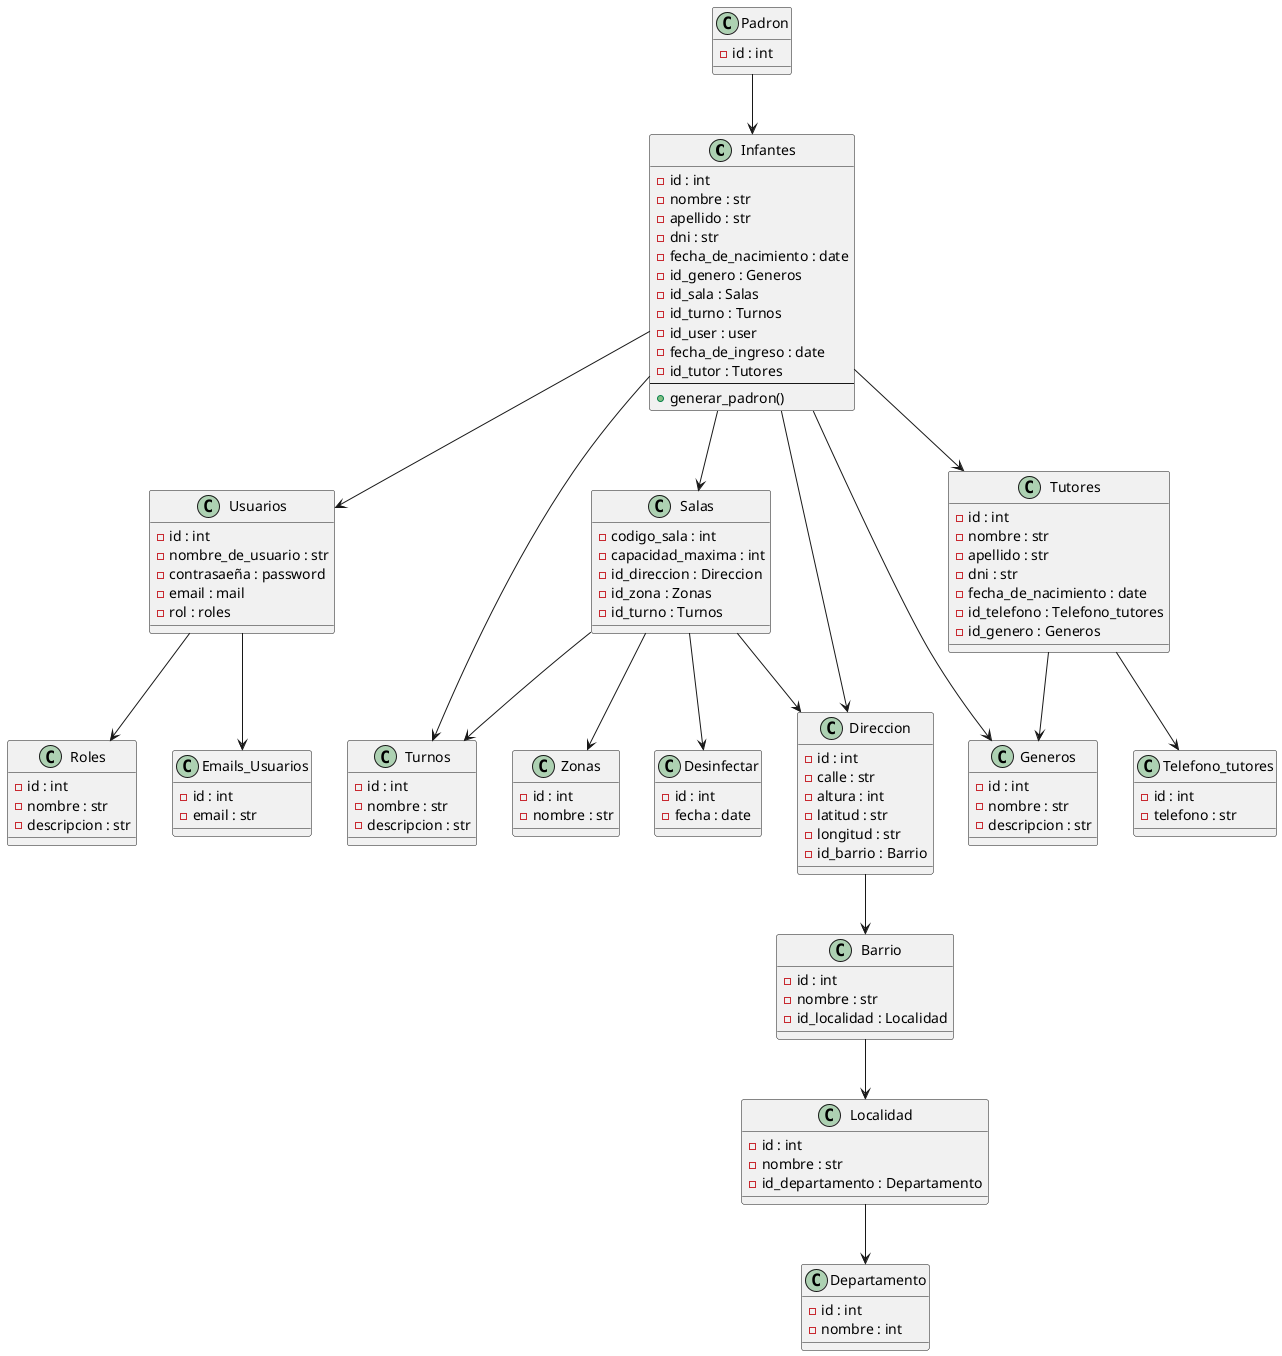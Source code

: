 @startuml test

class Infantes {
    -id : int
    -nombre : str
    -apellido : str
    -dni : str
    -fecha_de_nacimiento : date
    -id_genero : Generos
    -id_sala : Salas
    -id_turno : Turnos
    -id_user : user
    -fecha_de_ingreso : date
    -id_tutor : Tutores
    --
    +generar_padron()
}

class Usuarios {
    -id : int
    -nombre_de_usuario : str
    -contrasaeña : password
    -email : mail
    -rol : roles
}

class Salas {
    -codigo_sala : int
    -capacidad_maxima : int
    -id_direccion : Direccion
    -id_zona : Zonas
    -id_turno : Turnos
} 

class Zonas {
    -id : int
    -nombre : str
}

class Tutores {
    -id : int
    -nombre : str
    -apellido : str
    -dni : str
    -fecha_de_nacimiento : date
    -id_telefono : Telefono_tutores
    -id_genero : Generos
}

class Turnos {
    -id : int
    -nombre : str
    -descripcion : str
}

class Generos {
    -id : int
    -nombre : str
    -descripcion : str
}

class Roles {
    -id : int
    -nombre : str
    -descripcion : str
}

class Telefono_tutores {
    -id : int
    -telefono : str
}

class Emails_Usuarios {
    -id : int
    -email : str
}

class Desinfectar {
    -id : int
    -fecha : date
}

class Direccion {
    -id : int
    -calle : str
    -altura : int
    -latitud : str
    -longitud : str
    -id_barrio : Barrio
}

class Barrio {
    -id : int
    -nombre : str
    -id_localidad : Localidad
}

class Localidad {
    -id : int
    -nombre : str
    -id_departamento : Departamento
}

class Departamento {
    -id : int
    -nombre : int
}

class Padron {
    -id : int

}

Padron --> Infantes
Infantes --> Salas
Infantes --> Generos
Infantes --> Tutores
Infantes --> Turnos
Infantes --> Usuarios
Infantes --> Direccion
Tutores --> Telefono_tutores
Usuarios --> Roles
Usuarios --> Emails_Usuarios
Salas --> Zonas
Salas --> Desinfectar
Salas --> Turnos
Salas --> Direccion
Tutores --> Generos
Direccion --> Barrio
Barrio --> Localidad
Localidad --> Departamento
@enduml